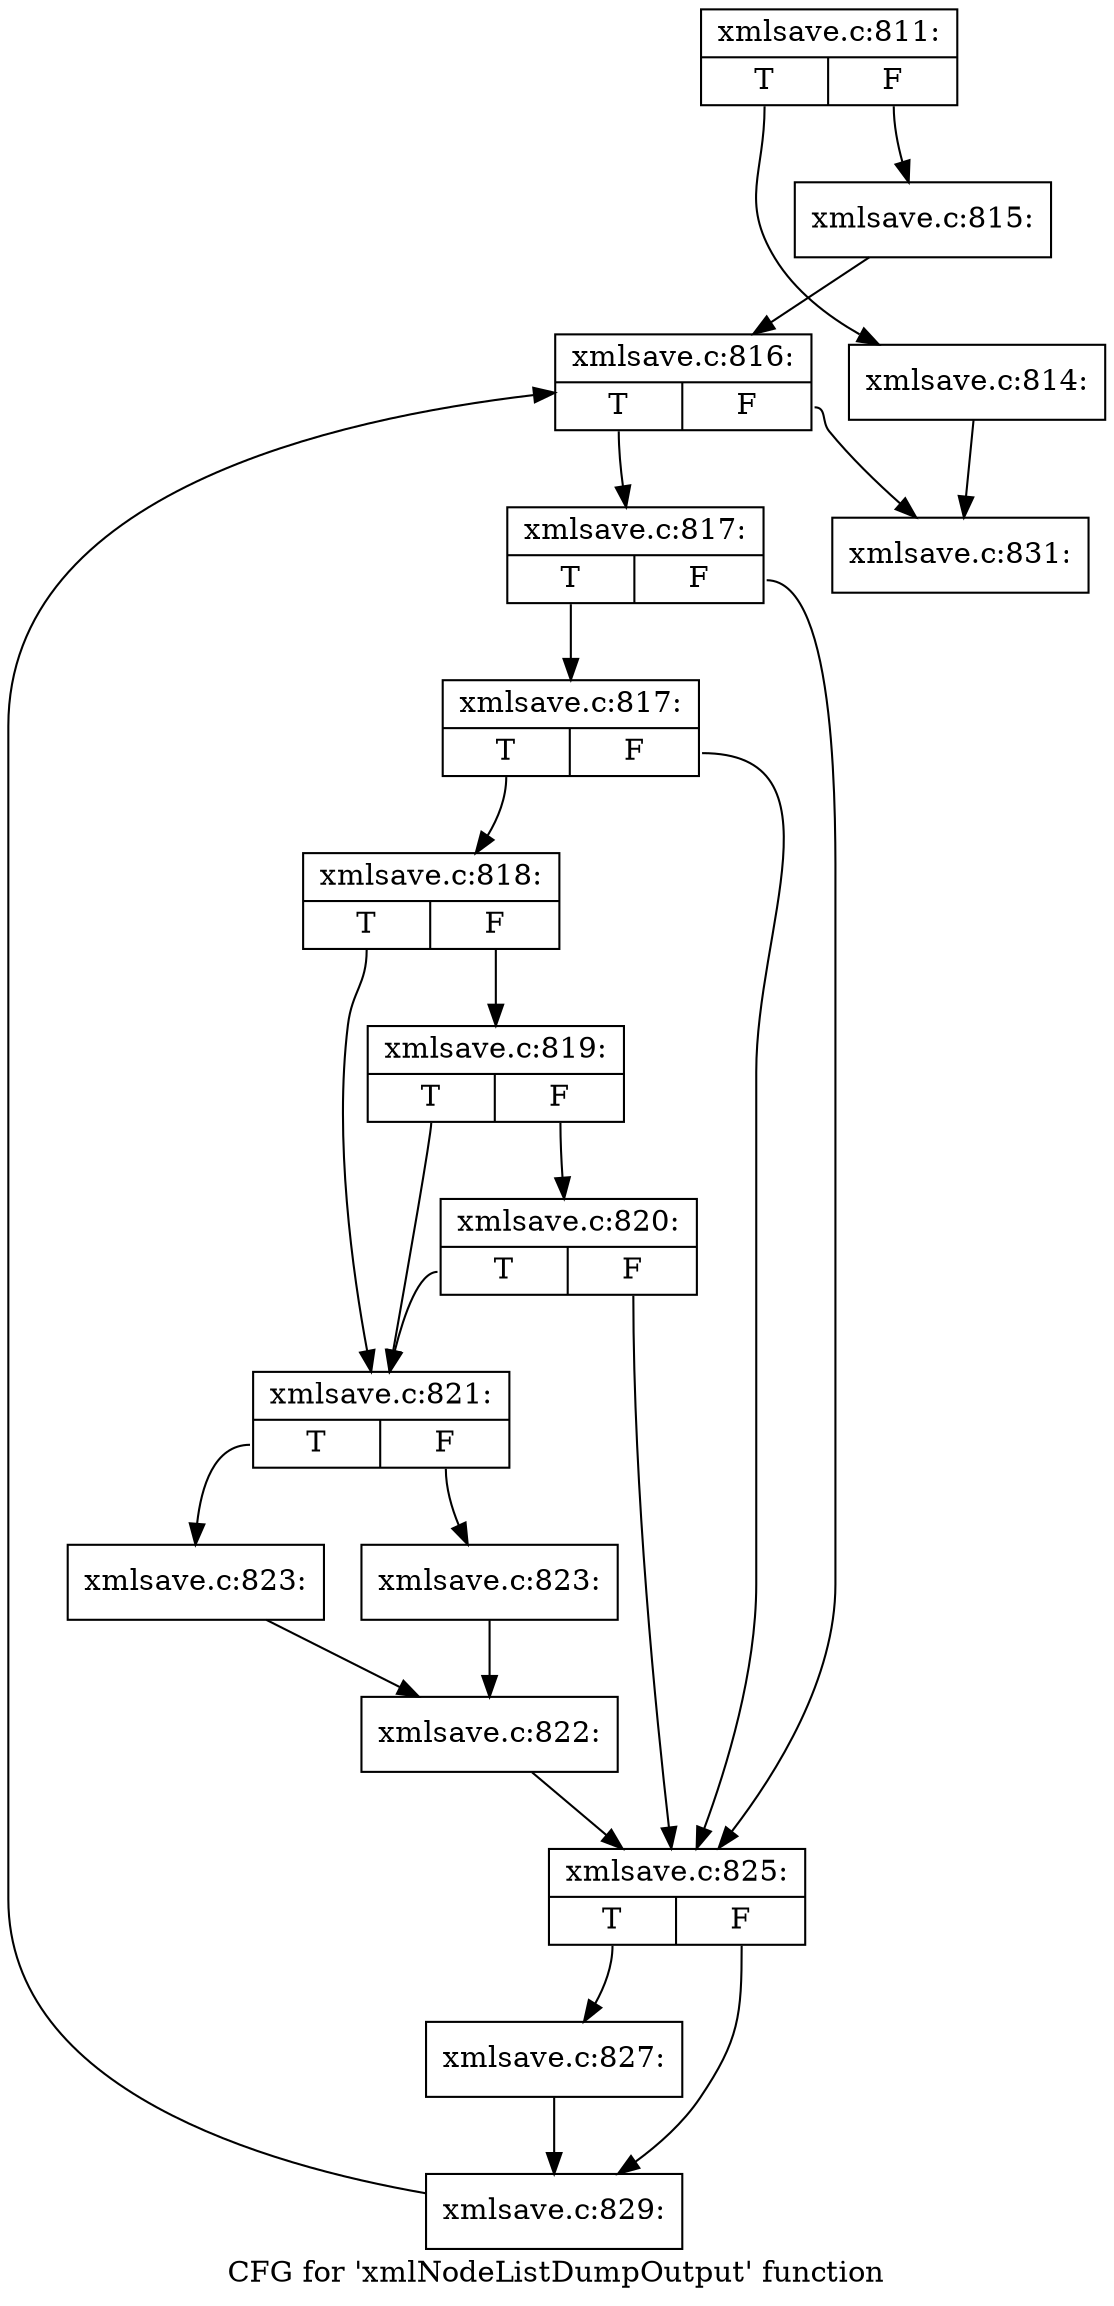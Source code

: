 digraph "CFG for 'xmlNodeListDumpOutput' function" {
	label="CFG for 'xmlNodeListDumpOutput' function";

	Node0x5828a60 [shape=record,label="{xmlsave.c:811:|{<s0>T|<s1>F}}"];
	Node0x5828a60:s0 -> Node0x5833030;
	Node0x5828a60:s1 -> Node0x5833080;
	Node0x5833030 [shape=record,label="{xmlsave.c:814:}"];
	Node0x5833030 -> Node0x58338a0;
	Node0x5833080 [shape=record,label="{xmlsave.c:815:}"];
	Node0x5833080 -> Node0x5833660;
	Node0x5833660 [shape=record,label="{xmlsave.c:816:|{<s0>T|<s1>F}}"];
	Node0x5833660:s0 -> Node0x5833a70;
	Node0x5833660:s1 -> Node0x58338a0;
	Node0x5833a70 [shape=record,label="{xmlsave.c:817:|{<s0>T|<s1>F}}"];
	Node0x5833a70:s0 -> Node0x5833d50;
	Node0x5833a70:s1 -> Node0x5833c80;
	Node0x5833d50 [shape=record,label="{xmlsave.c:817:|{<s0>T|<s1>F}}"];
	Node0x5833d50:s0 -> Node0x5833cd0;
	Node0x5833d50:s1 -> Node0x5833c80;
	Node0x5833cd0 [shape=record,label="{xmlsave.c:818:|{<s0>T|<s1>F}}"];
	Node0x5833cd0:s0 -> Node0x5833c30;
	Node0x5833cd0:s1 -> Node0x58342e0;
	Node0x58342e0 [shape=record,label="{xmlsave.c:819:|{<s0>T|<s1>F}}"];
	Node0x58342e0:s0 -> Node0x5833c30;
	Node0x58342e0:s1 -> Node0x5834260;
	Node0x5834260 [shape=record,label="{xmlsave.c:820:|{<s0>T|<s1>F}}"];
	Node0x5834260:s0 -> Node0x5833c30;
	Node0x5834260:s1 -> Node0x5833c80;
	Node0x5833c30 [shape=record,label="{xmlsave.c:821:|{<s0>T|<s1>F}}"];
	Node0x5833c30:s0 -> Node0x5835000;
	Node0x5833c30:s1 -> Node0x5835050;
	Node0x5835000 [shape=record,label="{xmlsave.c:823:}"];
	Node0x5835000 -> Node0x58350a0;
	Node0x5835050 [shape=record,label="{xmlsave.c:823:}"];
	Node0x5835050 -> Node0x58350a0;
	Node0x58350a0 [shape=record,label="{xmlsave.c:822:}"];
	Node0x58350a0 -> Node0x5833c80;
	Node0x5833c80 [shape=record,label="{xmlsave.c:825:|{<s0>T|<s1>F}}"];
	Node0x5833c80:s0 -> Node0x5836100;
	Node0x5833c80:s1 -> Node0x5836150;
	Node0x5836100 [shape=record,label="{xmlsave.c:827:}"];
	Node0x5836100 -> Node0x5836150;
	Node0x5836150 [shape=record,label="{xmlsave.c:829:}"];
	Node0x5836150 -> Node0x5833660;
	Node0x58338a0 [shape=record,label="{xmlsave.c:831:}"];
}
